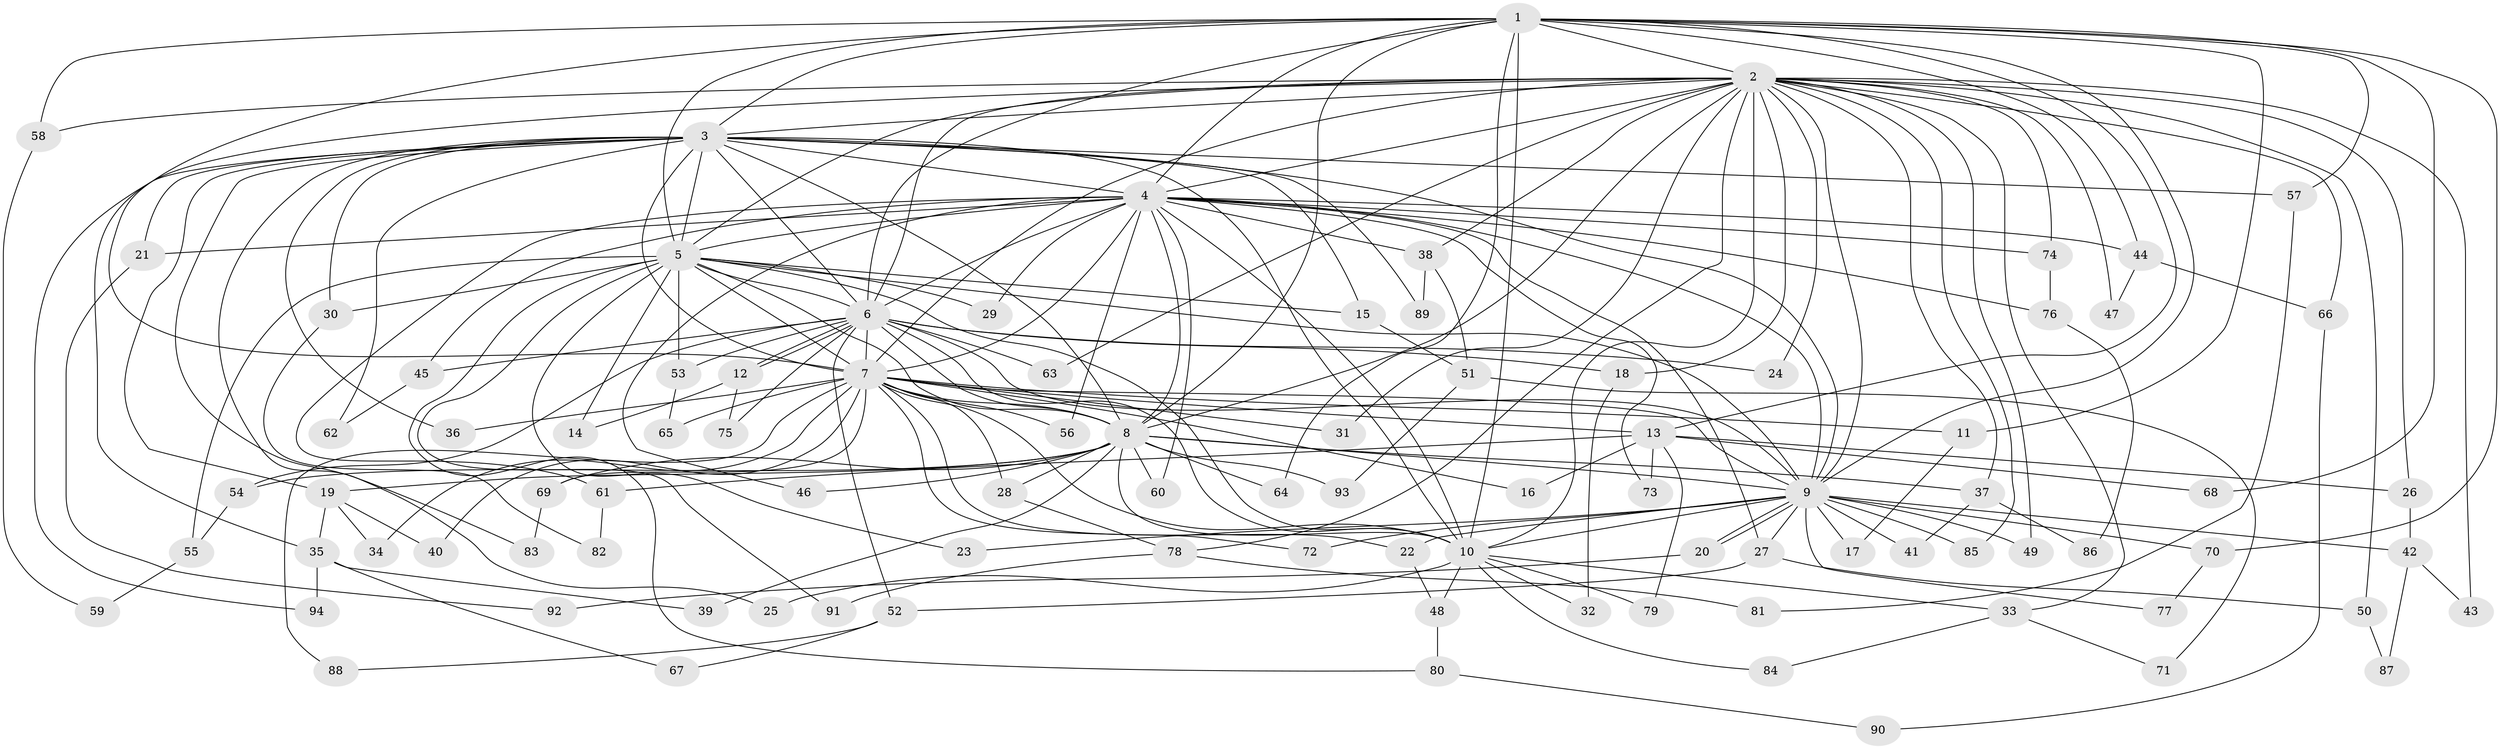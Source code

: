// coarse degree distribution, {24: 0.04477611940298507, 19: 0.014925373134328358, 16: 0.014925373134328358, 18: 0.014925373134328358, 17: 0.014925373134328358, 12: 0.014925373134328358, 2: 0.4925373134328358, 3: 0.2537313432835821, 7: 0.014925373134328358, 5: 0.014925373134328358, 8: 0.014925373134328358, 6: 0.014925373134328358, 4: 0.05970149253731343, 1: 0.014925373134328358}
// Generated by graph-tools (version 1.1) at 2025/51/02/27/25 19:51:42]
// undirected, 94 vertices, 213 edges
graph export_dot {
graph [start="1"]
  node [color=gray90,style=filled];
  1;
  2;
  3;
  4;
  5;
  6;
  7;
  8;
  9;
  10;
  11;
  12;
  13;
  14;
  15;
  16;
  17;
  18;
  19;
  20;
  21;
  22;
  23;
  24;
  25;
  26;
  27;
  28;
  29;
  30;
  31;
  32;
  33;
  34;
  35;
  36;
  37;
  38;
  39;
  40;
  41;
  42;
  43;
  44;
  45;
  46;
  47;
  48;
  49;
  50;
  51;
  52;
  53;
  54;
  55;
  56;
  57;
  58;
  59;
  60;
  61;
  62;
  63;
  64;
  65;
  66;
  67;
  68;
  69;
  70;
  71;
  72;
  73;
  74;
  75;
  76;
  77;
  78;
  79;
  80;
  81;
  82;
  83;
  84;
  85;
  86;
  87;
  88;
  89;
  90;
  91;
  92;
  93;
  94;
  1 -- 2;
  1 -- 3;
  1 -- 4;
  1 -- 5;
  1 -- 6;
  1 -- 7;
  1 -- 8;
  1 -- 9;
  1 -- 10;
  1 -- 11;
  1 -- 13;
  1 -- 44;
  1 -- 57;
  1 -- 58;
  1 -- 64;
  1 -- 68;
  1 -- 70;
  2 -- 3;
  2 -- 4;
  2 -- 5;
  2 -- 6;
  2 -- 7;
  2 -- 8;
  2 -- 9;
  2 -- 10;
  2 -- 18;
  2 -- 24;
  2 -- 26;
  2 -- 31;
  2 -- 33;
  2 -- 35;
  2 -- 37;
  2 -- 38;
  2 -- 43;
  2 -- 47;
  2 -- 49;
  2 -- 50;
  2 -- 58;
  2 -- 63;
  2 -- 66;
  2 -- 74;
  2 -- 78;
  2 -- 85;
  3 -- 4;
  3 -- 5;
  3 -- 6;
  3 -- 7;
  3 -- 8;
  3 -- 9;
  3 -- 10;
  3 -- 15;
  3 -- 19;
  3 -- 21;
  3 -- 25;
  3 -- 30;
  3 -- 36;
  3 -- 57;
  3 -- 62;
  3 -- 83;
  3 -- 89;
  3 -- 94;
  4 -- 5;
  4 -- 6;
  4 -- 7;
  4 -- 8;
  4 -- 9;
  4 -- 10;
  4 -- 21;
  4 -- 27;
  4 -- 29;
  4 -- 38;
  4 -- 44;
  4 -- 45;
  4 -- 46;
  4 -- 56;
  4 -- 60;
  4 -- 61;
  4 -- 73;
  4 -- 74;
  4 -- 76;
  5 -- 6;
  5 -- 7;
  5 -- 8;
  5 -- 9;
  5 -- 10;
  5 -- 14;
  5 -- 15;
  5 -- 23;
  5 -- 29;
  5 -- 30;
  5 -- 53;
  5 -- 55;
  5 -- 80;
  5 -- 91;
  6 -- 7;
  6 -- 8;
  6 -- 9;
  6 -- 10;
  6 -- 12;
  6 -- 12;
  6 -- 18;
  6 -- 24;
  6 -- 45;
  6 -- 52;
  6 -- 53;
  6 -- 54;
  6 -- 63;
  6 -- 75;
  7 -- 8;
  7 -- 9;
  7 -- 10;
  7 -- 11;
  7 -- 13;
  7 -- 16;
  7 -- 22;
  7 -- 28;
  7 -- 31;
  7 -- 34;
  7 -- 36;
  7 -- 40;
  7 -- 56;
  7 -- 65;
  7 -- 69;
  7 -- 72;
  7 -- 88;
  8 -- 9;
  8 -- 10;
  8 -- 19;
  8 -- 28;
  8 -- 37;
  8 -- 39;
  8 -- 46;
  8 -- 54;
  8 -- 60;
  8 -- 64;
  8 -- 69;
  8 -- 93;
  9 -- 10;
  9 -- 17;
  9 -- 20;
  9 -- 20;
  9 -- 22;
  9 -- 23;
  9 -- 27;
  9 -- 41;
  9 -- 42;
  9 -- 49;
  9 -- 70;
  9 -- 72;
  9 -- 77;
  9 -- 85;
  10 -- 25;
  10 -- 32;
  10 -- 33;
  10 -- 48;
  10 -- 79;
  10 -- 84;
  11 -- 17;
  12 -- 14;
  12 -- 75;
  13 -- 16;
  13 -- 26;
  13 -- 61;
  13 -- 68;
  13 -- 73;
  13 -- 79;
  15 -- 51;
  18 -- 32;
  19 -- 34;
  19 -- 35;
  19 -- 40;
  20 -- 92;
  21 -- 92;
  22 -- 48;
  26 -- 42;
  27 -- 50;
  27 -- 52;
  28 -- 78;
  30 -- 82;
  33 -- 71;
  33 -- 84;
  35 -- 39;
  35 -- 67;
  35 -- 94;
  37 -- 41;
  37 -- 86;
  38 -- 51;
  38 -- 89;
  42 -- 43;
  42 -- 87;
  44 -- 47;
  44 -- 66;
  45 -- 62;
  48 -- 80;
  50 -- 87;
  51 -- 71;
  51 -- 93;
  52 -- 67;
  52 -- 88;
  53 -- 65;
  54 -- 55;
  55 -- 59;
  57 -- 81;
  58 -- 59;
  61 -- 82;
  66 -- 90;
  69 -- 83;
  70 -- 77;
  74 -- 76;
  76 -- 86;
  78 -- 81;
  78 -- 91;
  80 -- 90;
}
